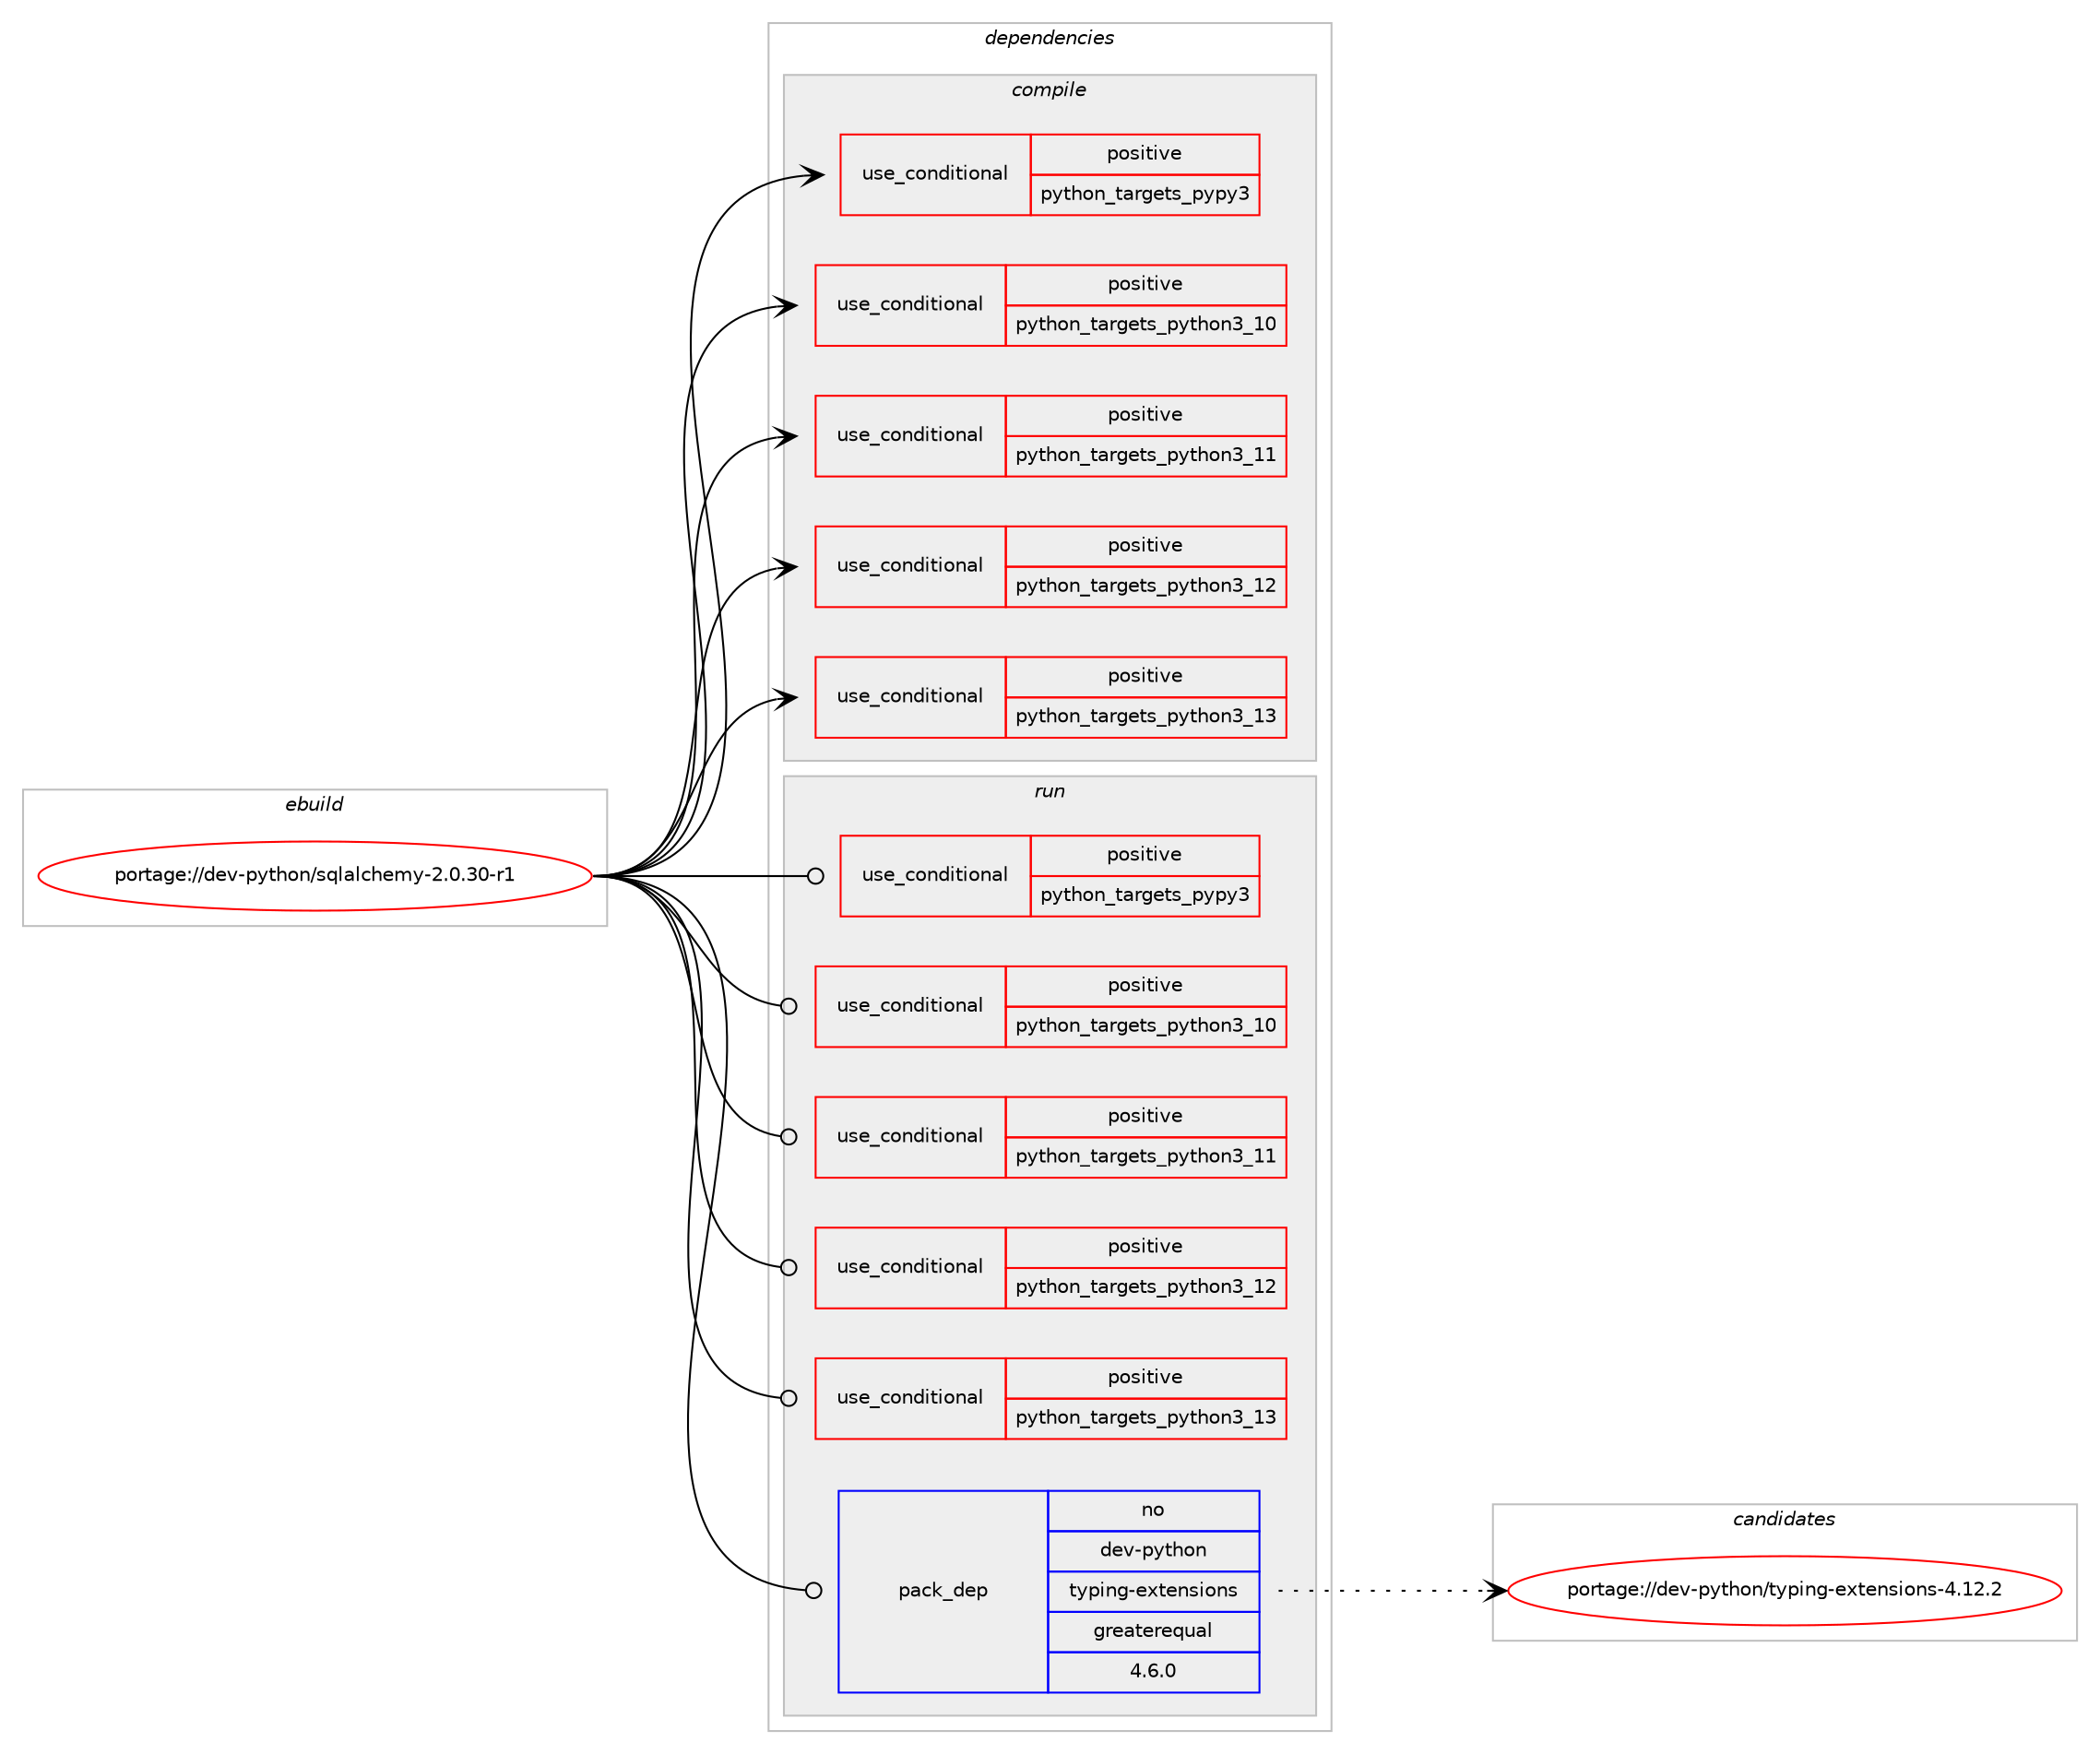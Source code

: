 digraph prolog {

# *************
# Graph options
# *************

newrank=true;
concentrate=true;
compound=true;
graph [rankdir=LR,fontname=Helvetica,fontsize=10,ranksep=1.5];#, ranksep=2.5, nodesep=0.2];
edge  [arrowhead=vee];
node  [fontname=Helvetica,fontsize=10];

# **********
# The ebuild
# **********

subgraph cluster_leftcol {
color=gray;
rank=same;
label=<<i>ebuild</i>>;
id [label="portage://dev-python/sqlalchemy-2.0.30-r1", color=red, width=4, href="../dev-python/sqlalchemy-2.0.30-r1.svg"];
}

# ****************
# The dependencies
# ****************

subgraph cluster_midcol {
color=gray;
label=<<i>dependencies</i>>;
subgraph cluster_compile {
fillcolor="#eeeeee";
style=filled;
label=<<i>compile</i>>;
subgraph cond38733 {
dependency82696 [label=<<TABLE BORDER="0" CELLBORDER="1" CELLSPACING="0" CELLPADDING="4"><TR><TD ROWSPAN="3" CELLPADDING="10">use_conditional</TD></TR><TR><TD>positive</TD></TR><TR><TD>python_targets_pypy3</TD></TR></TABLE>>, shape=none, color=red];
# *** BEGIN UNKNOWN DEPENDENCY TYPE (TODO) ***
# dependency82696 -> package_dependency(portage://dev-python/sqlalchemy-2.0.30-r1,install,no,dev-python,pypy3,none,[,,],any_same_slot,[use(optenable(sqlite),none)])
# *** END UNKNOWN DEPENDENCY TYPE (TODO) ***

}
id:e -> dependency82696:w [weight=20,style="solid",arrowhead="vee"];
subgraph cond38734 {
dependency82697 [label=<<TABLE BORDER="0" CELLBORDER="1" CELLSPACING="0" CELLPADDING="4"><TR><TD ROWSPAN="3" CELLPADDING="10">use_conditional</TD></TR><TR><TD>positive</TD></TR><TR><TD>python_targets_python3_10</TD></TR></TABLE>>, shape=none, color=red];
# *** BEGIN UNKNOWN DEPENDENCY TYPE (TODO) ***
# dependency82697 -> package_dependency(portage://dev-python/sqlalchemy-2.0.30-r1,install,no,dev-lang,python,none,[,,],[slot(3.10)],[use(optenable(sqlite),none)])
# *** END UNKNOWN DEPENDENCY TYPE (TODO) ***

}
id:e -> dependency82697:w [weight=20,style="solid",arrowhead="vee"];
subgraph cond38735 {
dependency82698 [label=<<TABLE BORDER="0" CELLBORDER="1" CELLSPACING="0" CELLPADDING="4"><TR><TD ROWSPAN="3" CELLPADDING="10">use_conditional</TD></TR><TR><TD>positive</TD></TR><TR><TD>python_targets_python3_11</TD></TR></TABLE>>, shape=none, color=red];
# *** BEGIN UNKNOWN DEPENDENCY TYPE (TODO) ***
# dependency82698 -> package_dependency(portage://dev-python/sqlalchemy-2.0.30-r1,install,no,dev-lang,python,none,[,,],[slot(3.11)],[use(optenable(sqlite),none)])
# *** END UNKNOWN DEPENDENCY TYPE (TODO) ***

}
id:e -> dependency82698:w [weight=20,style="solid",arrowhead="vee"];
subgraph cond38736 {
dependency82699 [label=<<TABLE BORDER="0" CELLBORDER="1" CELLSPACING="0" CELLPADDING="4"><TR><TD ROWSPAN="3" CELLPADDING="10">use_conditional</TD></TR><TR><TD>positive</TD></TR><TR><TD>python_targets_python3_12</TD></TR></TABLE>>, shape=none, color=red];
# *** BEGIN UNKNOWN DEPENDENCY TYPE (TODO) ***
# dependency82699 -> package_dependency(portage://dev-python/sqlalchemy-2.0.30-r1,install,no,dev-lang,python,none,[,,],[slot(3.12)],[use(optenable(sqlite),none)])
# *** END UNKNOWN DEPENDENCY TYPE (TODO) ***

}
id:e -> dependency82699:w [weight=20,style="solid",arrowhead="vee"];
subgraph cond38737 {
dependency82700 [label=<<TABLE BORDER="0" CELLBORDER="1" CELLSPACING="0" CELLPADDING="4"><TR><TD ROWSPAN="3" CELLPADDING="10">use_conditional</TD></TR><TR><TD>positive</TD></TR><TR><TD>python_targets_python3_13</TD></TR></TABLE>>, shape=none, color=red];
# *** BEGIN UNKNOWN DEPENDENCY TYPE (TODO) ***
# dependency82700 -> package_dependency(portage://dev-python/sqlalchemy-2.0.30-r1,install,no,dev-lang,python,none,[,,],[slot(3.13)],[use(optenable(sqlite),none)])
# *** END UNKNOWN DEPENDENCY TYPE (TODO) ***

}
id:e -> dependency82700:w [weight=20,style="solid",arrowhead="vee"];
}
subgraph cluster_compileandrun {
fillcolor="#eeeeee";
style=filled;
label=<<i>compile and run</i>>;
}
subgraph cluster_run {
fillcolor="#eeeeee";
style=filled;
label=<<i>run</i>>;
subgraph cond38738 {
dependency82701 [label=<<TABLE BORDER="0" CELLBORDER="1" CELLSPACING="0" CELLPADDING="4"><TR><TD ROWSPAN="3" CELLPADDING="10">use_conditional</TD></TR><TR><TD>positive</TD></TR><TR><TD>python_targets_pypy3</TD></TR></TABLE>>, shape=none, color=red];
# *** BEGIN UNKNOWN DEPENDENCY TYPE (TODO) ***
# dependency82701 -> package_dependency(portage://dev-python/sqlalchemy-2.0.30-r1,run,no,dev-python,pypy3,none,[,,],any_same_slot,[use(optenable(sqlite),none)])
# *** END UNKNOWN DEPENDENCY TYPE (TODO) ***

}
id:e -> dependency82701:w [weight=20,style="solid",arrowhead="odot"];
subgraph cond38739 {
dependency82702 [label=<<TABLE BORDER="0" CELLBORDER="1" CELLSPACING="0" CELLPADDING="4"><TR><TD ROWSPAN="3" CELLPADDING="10">use_conditional</TD></TR><TR><TD>positive</TD></TR><TR><TD>python_targets_python3_10</TD></TR></TABLE>>, shape=none, color=red];
# *** BEGIN UNKNOWN DEPENDENCY TYPE (TODO) ***
# dependency82702 -> package_dependency(portage://dev-python/sqlalchemy-2.0.30-r1,run,no,dev-lang,python,none,[,,],[slot(3.10)],[use(optenable(sqlite),none)])
# *** END UNKNOWN DEPENDENCY TYPE (TODO) ***

}
id:e -> dependency82702:w [weight=20,style="solid",arrowhead="odot"];
subgraph cond38740 {
dependency82703 [label=<<TABLE BORDER="0" CELLBORDER="1" CELLSPACING="0" CELLPADDING="4"><TR><TD ROWSPAN="3" CELLPADDING="10">use_conditional</TD></TR><TR><TD>positive</TD></TR><TR><TD>python_targets_python3_11</TD></TR></TABLE>>, shape=none, color=red];
# *** BEGIN UNKNOWN DEPENDENCY TYPE (TODO) ***
# dependency82703 -> package_dependency(portage://dev-python/sqlalchemy-2.0.30-r1,run,no,dev-lang,python,none,[,,],[slot(3.11)],[use(optenable(sqlite),none)])
# *** END UNKNOWN DEPENDENCY TYPE (TODO) ***

}
id:e -> dependency82703:w [weight=20,style="solid",arrowhead="odot"];
subgraph cond38741 {
dependency82704 [label=<<TABLE BORDER="0" CELLBORDER="1" CELLSPACING="0" CELLPADDING="4"><TR><TD ROWSPAN="3" CELLPADDING="10">use_conditional</TD></TR><TR><TD>positive</TD></TR><TR><TD>python_targets_python3_12</TD></TR></TABLE>>, shape=none, color=red];
# *** BEGIN UNKNOWN DEPENDENCY TYPE (TODO) ***
# dependency82704 -> package_dependency(portage://dev-python/sqlalchemy-2.0.30-r1,run,no,dev-lang,python,none,[,,],[slot(3.12)],[use(optenable(sqlite),none)])
# *** END UNKNOWN DEPENDENCY TYPE (TODO) ***

}
id:e -> dependency82704:w [weight=20,style="solid",arrowhead="odot"];
subgraph cond38742 {
dependency82705 [label=<<TABLE BORDER="0" CELLBORDER="1" CELLSPACING="0" CELLPADDING="4"><TR><TD ROWSPAN="3" CELLPADDING="10">use_conditional</TD></TR><TR><TD>positive</TD></TR><TR><TD>python_targets_python3_13</TD></TR></TABLE>>, shape=none, color=red];
# *** BEGIN UNKNOWN DEPENDENCY TYPE (TODO) ***
# dependency82705 -> package_dependency(portage://dev-python/sqlalchemy-2.0.30-r1,run,no,dev-lang,python,none,[,,],[slot(3.13)],[use(optenable(sqlite),none)])
# *** END UNKNOWN DEPENDENCY TYPE (TODO) ***

}
id:e -> dependency82705:w [weight=20,style="solid",arrowhead="odot"];
subgraph pack42725 {
dependency82706 [label=<<TABLE BORDER="0" CELLBORDER="1" CELLSPACING="0" CELLPADDING="4" WIDTH="220"><TR><TD ROWSPAN="6" CELLPADDING="30">pack_dep</TD></TR><TR><TD WIDTH="110">no</TD></TR><TR><TD>dev-python</TD></TR><TR><TD>typing-extensions</TD></TR><TR><TD>greaterequal</TD></TR><TR><TD>4.6.0</TD></TR></TABLE>>, shape=none, color=blue];
}
id:e -> dependency82706:w [weight=20,style="solid",arrowhead="odot"];
}
}

# **************
# The candidates
# **************

subgraph cluster_choices {
rank=same;
color=gray;
label=<<i>candidates</i>>;

subgraph choice42725 {
color=black;
nodesep=1;
choice10010111845112121116104111110471161211121051101034510112011610111011510511111011545524649504650 [label="portage://dev-python/typing-extensions-4.12.2", color=red, width=4,href="../dev-python/typing-extensions-4.12.2.svg"];
dependency82706:e -> choice10010111845112121116104111110471161211121051101034510112011610111011510511111011545524649504650:w [style=dotted,weight="100"];
}
}

}
